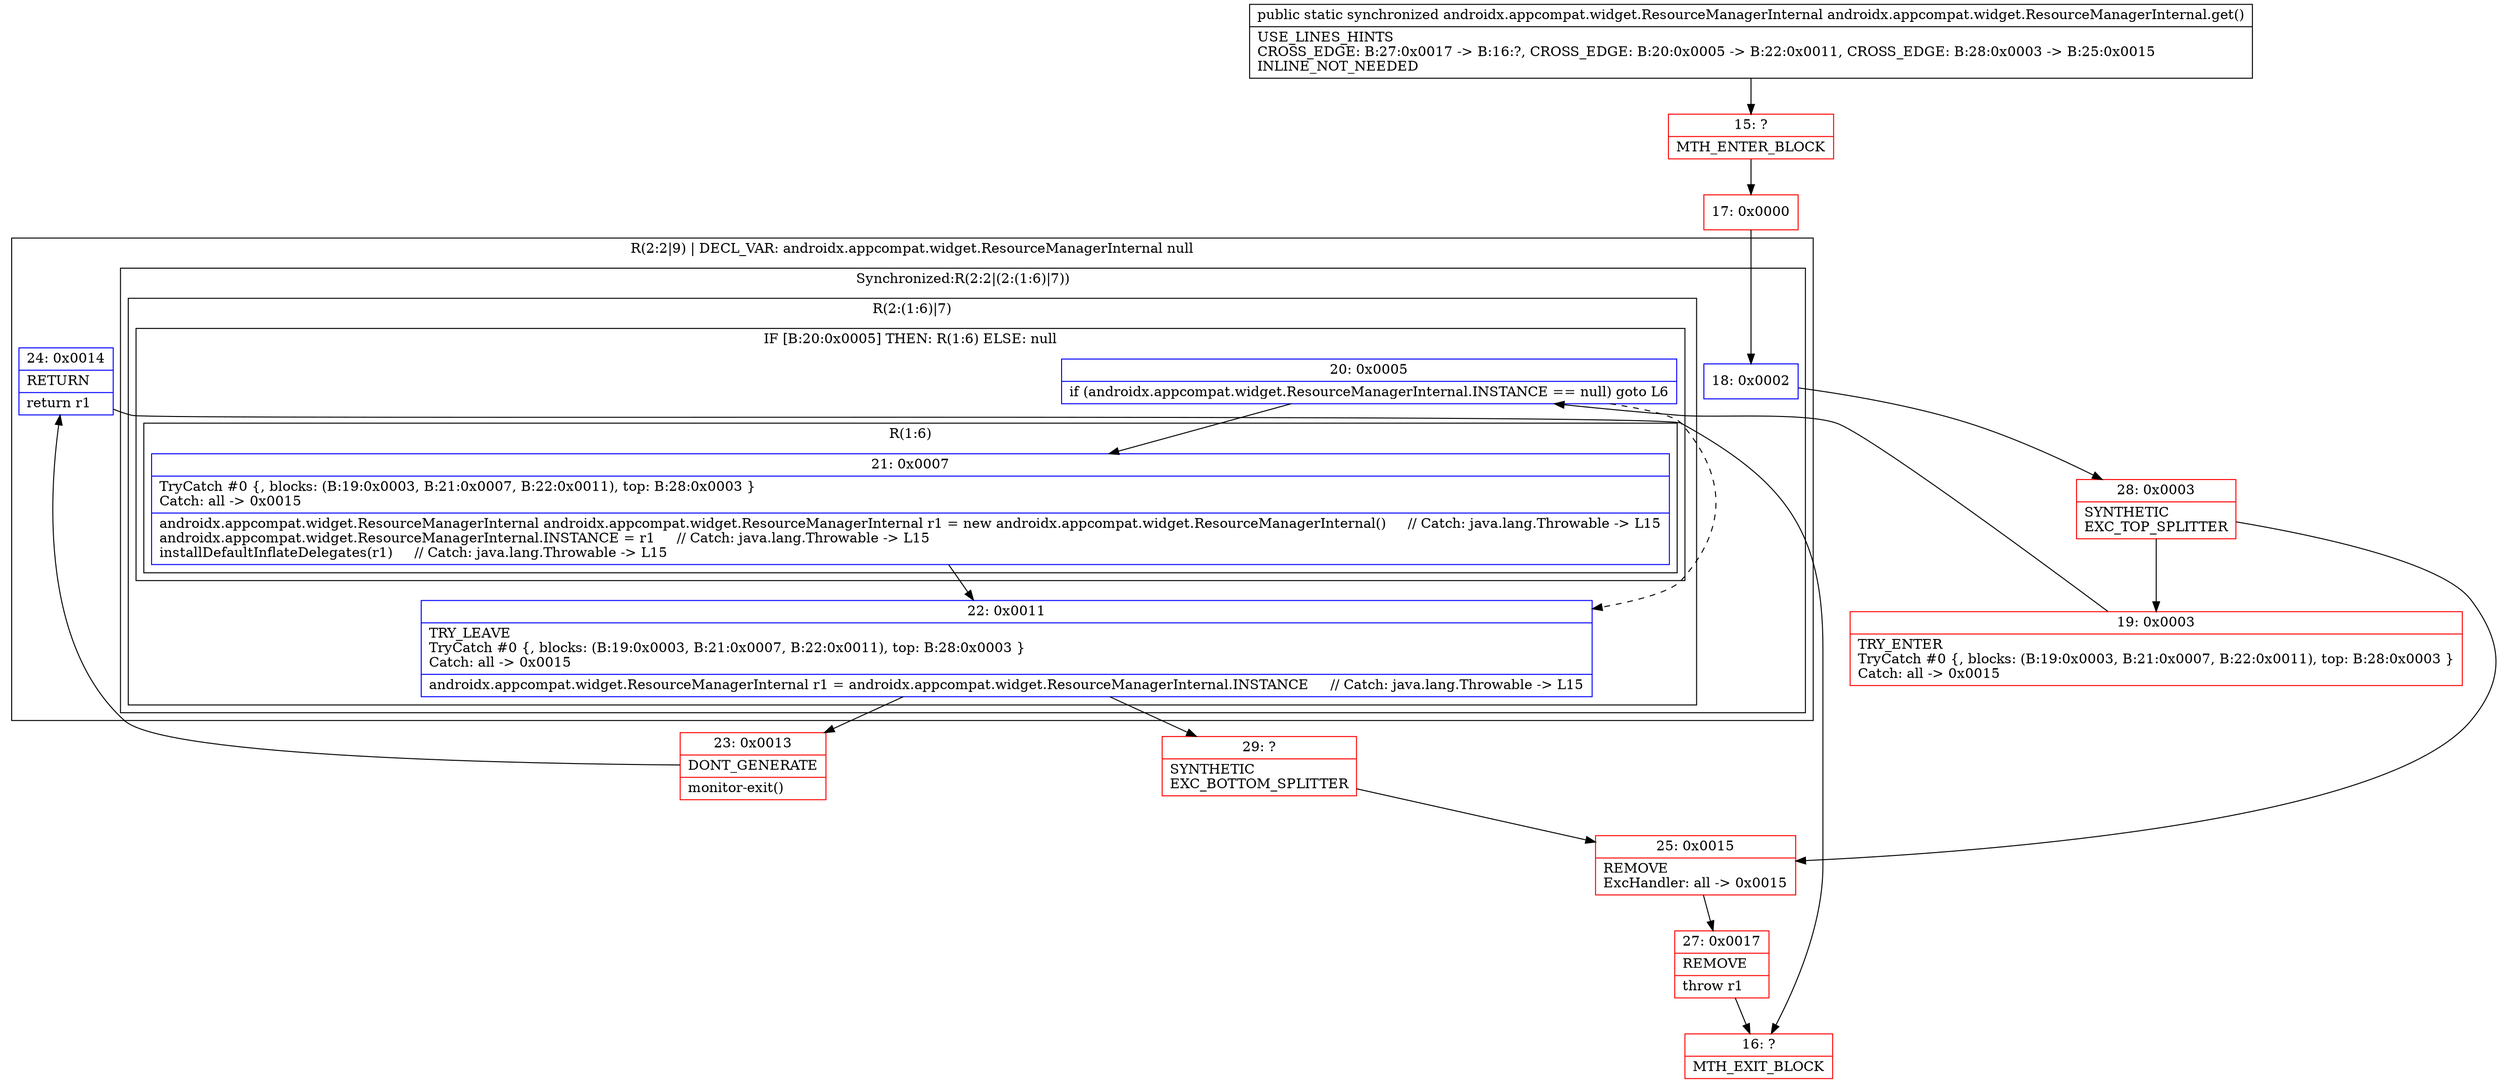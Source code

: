 digraph "CFG forandroidx.appcompat.widget.ResourceManagerInternal.get()Landroidx\/appcompat\/widget\/ResourceManagerInternal;" {
subgraph cluster_Region_575923840 {
label = "R(2:2|9) | DECL_VAR: androidx.appcompat.widget.ResourceManagerInternal null\l";
node [shape=record,color=blue];
subgraph cluster_SynchronizedRegion_1123558528 {
label = "Synchronized:R(2:2|(2:(1:6)|7))";
node [shape=record,color=blue];
Node_18 [shape=record,label="{18\:\ 0x0002}"];
subgraph cluster_Region_1442524894 {
label = "R(2:(1:6)|7)";
node [shape=record,color=blue];
subgraph cluster_IfRegion_2065034428 {
label = "IF [B:20:0x0005] THEN: R(1:6) ELSE: null";
node [shape=record,color=blue];
Node_20 [shape=record,label="{20\:\ 0x0005|if (androidx.appcompat.widget.ResourceManagerInternal.INSTANCE == null) goto L6\l}"];
subgraph cluster_Region_810336576 {
label = "R(1:6)";
node [shape=record,color=blue];
Node_21 [shape=record,label="{21\:\ 0x0007|TryCatch #0 \{, blocks: (B:19:0x0003, B:21:0x0007, B:22:0x0011), top: B:28:0x0003 \}\lCatch: all \-\> 0x0015\l|androidx.appcompat.widget.ResourceManagerInternal androidx.appcompat.widget.ResourceManagerInternal r1 = new androidx.appcompat.widget.ResourceManagerInternal()     \/\/ Catch: java.lang.Throwable \-\> L15\landroidx.appcompat.widget.ResourceManagerInternal.INSTANCE = r1     \/\/ Catch: java.lang.Throwable \-\> L15\linstallDefaultInflateDelegates(r1)     \/\/ Catch: java.lang.Throwable \-\> L15\l}"];
}
}
Node_22 [shape=record,label="{22\:\ 0x0011|TRY_LEAVE\lTryCatch #0 \{, blocks: (B:19:0x0003, B:21:0x0007, B:22:0x0011), top: B:28:0x0003 \}\lCatch: all \-\> 0x0015\l|androidx.appcompat.widget.ResourceManagerInternal r1 = androidx.appcompat.widget.ResourceManagerInternal.INSTANCE     \/\/ Catch: java.lang.Throwable \-\> L15\l}"];
}
}
Node_24 [shape=record,label="{24\:\ 0x0014|RETURN\l|return r1\l}"];
}
Node_15 [shape=record,color=red,label="{15\:\ ?|MTH_ENTER_BLOCK\l}"];
Node_17 [shape=record,color=red,label="{17\:\ 0x0000}"];
Node_28 [shape=record,color=red,label="{28\:\ 0x0003|SYNTHETIC\lEXC_TOP_SPLITTER\l}"];
Node_19 [shape=record,color=red,label="{19\:\ 0x0003|TRY_ENTER\lTryCatch #0 \{, blocks: (B:19:0x0003, B:21:0x0007, B:22:0x0011), top: B:28:0x0003 \}\lCatch: all \-\> 0x0015\l}"];
Node_23 [shape=record,color=red,label="{23\:\ 0x0013|DONT_GENERATE\l|monitor\-exit()\l}"];
Node_16 [shape=record,color=red,label="{16\:\ ?|MTH_EXIT_BLOCK\l}"];
Node_29 [shape=record,color=red,label="{29\:\ ?|SYNTHETIC\lEXC_BOTTOM_SPLITTER\l}"];
Node_25 [shape=record,color=red,label="{25\:\ 0x0015|REMOVE\lExcHandler: all \-\> 0x0015\l}"];
Node_27 [shape=record,color=red,label="{27\:\ 0x0017|REMOVE\l|throw r1\l}"];
MethodNode[shape=record,label="{public static synchronized androidx.appcompat.widget.ResourceManagerInternal androidx.appcompat.widget.ResourceManagerInternal.get()  | USE_LINES_HINTS\lCROSS_EDGE: B:27:0x0017 \-\> B:16:?, CROSS_EDGE: B:20:0x0005 \-\> B:22:0x0011, CROSS_EDGE: B:28:0x0003 \-\> B:25:0x0015\lINLINE_NOT_NEEDED\l}"];
MethodNode -> Node_15;Node_18 -> Node_28;
Node_20 -> Node_21;
Node_20 -> Node_22[style=dashed];
Node_21 -> Node_22;
Node_22 -> Node_23;
Node_22 -> Node_29;
Node_24 -> Node_16;
Node_15 -> Node_17;
Node_17 -> Node_18;
Node_28 -> Node_19;
Node_28 -> Node_25;
Node_19 -> Node_20;
Node_23 -> Node_24;
Node_29 -> Node_25;
Node_25 -> Node_27;
Node_27 -> Node_16;
}

